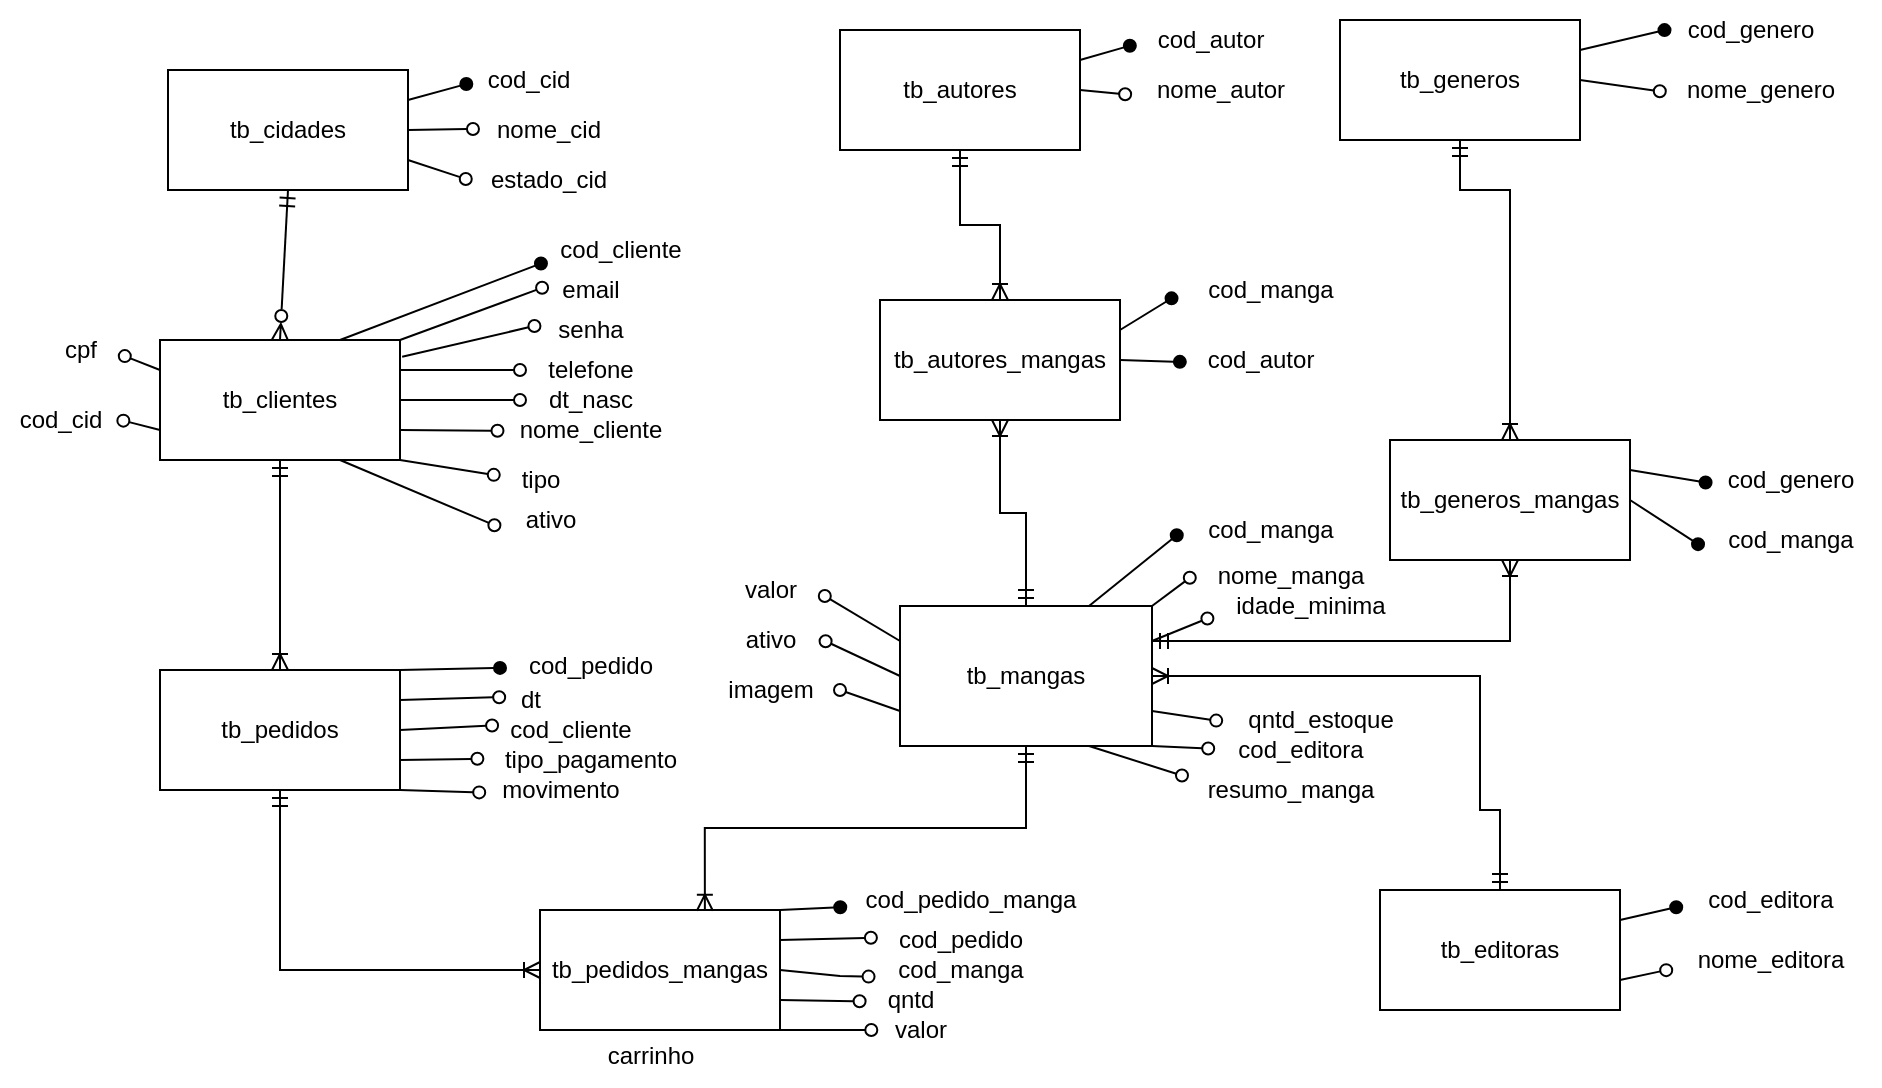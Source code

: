 <mxfile version="21.4.0" type="google">
  <diagram name="Página-1" id="jf_WmNtENscUMTRUXxcu">
    <mxGraphModel grid="1" page="1" gridSize="10" guides="1" tooltips="1" connect="1" arrows="1" fold="1" pageScale="1" pageWidth="827" pageHeight="1169" math="0" shadow="0">
      <root>
        <mxCell id="0" />
        <mxCell id="1" parent="0" />
        <mxCell id="Lju4dMvoBP7dW9GW1Jxo-1" value="tb_clientes" style="rounded=0;whiteSpace=wrap;html=1;" vertex="1" parent="1">
          <mxGeometry x="180" y="375" width="120" height="60" as="geometry" />
        </mxCell>
        <mxCell id="Lju4dMvoBP7dW9GW1Jxo-2" value="tb_pedidos" style="rounded=0;whiteSpace=wrap;html=1;" vertex="1" parent="1">
          <mxGeometry x="180" y="540" width="120" height="60" as="geometry" />
        </mxCell>
        <mxCell id="Lju4dMvoBP7dW9GW1Jxo-3" value="tb_pedidos_mangas" style="rounded=0;whiteSpace=wrap;html=1;" vertex="1" parent="1">
          <mxGeometry x="370" y="660" width="120" height="60" as="geometry" />
        </mxCell>
        <mxCell id="Lju4dMvoBP7dW9GW1Jxo-4" value="tb_mangas" style="rounded=0;whiteSpace=wrap;html=1;" vertex="1" parent="1">
          <mxGeometry x="550" y="508" width="126" height="70" as="geometry" />
        </mxCell>
        <mxCell id="Lju4dMvoBP7dW9GW1Jxo-5" value="tb_autores_mangas" style="rounded=0;whiteSpace=wrap;html=1;" vertex="1" parent="1">
          <mxGeometry x="540" y="355" width="120" height="60" as="geometry" />
        </mxCell>
        <mxCell id="Lju4dMvoBP7dW9GW1Jxo-6" value="tb_autores" style="rounded=0;whiteSpace=wrap;html=1;" vertex="1" parent="1">
          <mxGeometry x="520" y="220" width="120" height="60" as="geometry" />
        </mxCell>
        <mxCell id="Lju4dMvoBP7dW9GW1Jxo-7" value="tb_editoras" style="rounded=0;whiteSpace=wrap;html=1;" vertex="1" parent="1">
          <mxGeometry x="790" y="650" width="120" height="60" as="geometry" />
        </mxCell>
        <mxCell id="mJ2vnAxSnReqpfH-Lu-k-24" style="edgeStyle=orthogonalEdgeStyle;rounded=0;orthogonalLoop=1;jettySize=auto;html=1;entryX=0.5;entryY=0;entryDx=0;entryDy=0;endArrow=ERoneToMany;endFill=0;startArrow=ERmandOne;startFill=0;" edge="1" parent="1" source="Lju4dMvoBP7dW9GW1Jxo-9" target="mJ2vnAxSnReqpfH-Lu-k-18">
          <mxGeometry relative="1" as="geometry">
            <mxPoint x="990" y="350" as="targetPoint" />
            <Array as="points">
              <mxPoint x="830" y="300" />
              <mxPoint x="855" y="300" />
            </Array>
          </mxGeometry>
        </mxCell>
        <mxCell id="Lju4dMvoBP7dW9GW1Jxo-9" value="tb_generos" style="rounded=0;whiteSpace=wrap;html=1;" vertex="1" parent="1">
          <mxGeometry x="770" y="215" width="120" height="60" as="geometry" />
        </mxCell>
        <mxCell id="Lju4dMvoBP7dW9GW1Jxo-18" style="edgeStyle=orthogonalEdgeStyle;rounded=0;orthogonalLoop=1;jettySize=auto;html=1;exitX=0;exitY=0.5;exitDx=0;exitDy=0;endArrow=ERmandOne;endFill=0;startArrow=ERoneToMany;startFill=0;" edge="1" parent="1" source="Lju4dMvoBP7dW9GW1Jxo-3" target="Lju4dMvoBP7dW9GW1Jxo-2">
          <mxGeometry relative="1" as="geometry">
            <mxPoint x="310" y="655" as="sourcePoint" />
            <Array as="points">
              <mxPoint x="240" y="690" />
            </Array>
          </mxGeometry>
        </mxCell>
        <mxCell id="Lju4dMvoBP7dW9GW1Jxo-20" style="edgeStyle=orthogonalEdgeStyle;rounded=0;orthogonalLoop=1;jettySize=auto;html=1;endArrow=ERoneToMany;endFill=0;entryX=0.687;entryY=0.006;entryDx=0;entryDy=0;entryPerimeter=0;exitX=0.5;exitY=1;exitDx=0;exitDy=0;startArrow=ERmandOne;startFill=0;" edge="1" parent="1" source="Lju4dMvoBP7dW9GW1Jxo-4" target="Lju4dMvoBP7dW9GW1Jxo-3">
          <mxGeometry relative="1" as="geometry">
            <mxPoint x="634" y="640" as="sourcePoint" />
          </mxGeometry>
        </mxCell>
        <mxCell id="Lju4dMvoBP7dW9GW1Jxo-26" style="edgeStyle=orthogonalEdgeStyle;rounded=0;orthogonalLoop=1;jettySize=auto;html=1;exitX=0.5;exitY=1;exitDx=0;exitDy=0;endArrow=ERmandOne;endFill=0;startArrow=ERoneToMany;startFill=0;" edge="1" parent="1" source="Lju4dMvoBP7dW9GW1Jxo-5" target="Lju4dMvoBP7dW9GW1Jxo-4">
          <mxGeometry relative="1" as="geometry">
            <mxPoint x="640" y="450" as="sourcePoint" />
          </mxGeometry>
        </mxCell>
        <mxCell id="Lju4dMvoBP7dW9GW1Jxo-35" style="edgeStyle=orthogonalEdgeStyle;rounded=0;orthogonalLoop=1;jettySize=auto;html=1;endArrow=ERmandOne;endFill=0;startArrow=ERoneToMany;startFill=0;" edge="1" parent="1" source="Lju4dMvoBP7dW9GW1Jxo-5" target="Lju4dMvoBP7dW9GW1Jxo-6">
          <mxGeometry relative="1" as="geometry">
            <mxPoint x="625" y="290" as="sourcePoint" />
          </mxGeometry>
        </mxCell>
        <mxCell id="Lju4dMvoBP7dW9GW1Jxo-37" style="edgeStyle=orthogonalEdgeStyle;rounded=0;orthogonalLoop=1;jettySize=auto;html=1;exitX=0.5;exitY=0;exitDx=0;exitDy=0;endArrow=ERmandOne;endFill=0;startArrow=ERoneToMany;startFill=0;" edge="1" parent="1" source="Lju4dMvoBP7dW9GW1Jxo-2" target="Lju4dMvoBP7dW9GW1Jxo-1">
          <mxGeometry relative="1" as="geometry">
            <mxPoint x="290" y="425" as="sourcePoint" />
            <Array as="points">
              <mxPoint x="240" y="395" />
              <mxPoint x="210" y="395" />
            </Array>
          </mxGeometry>
        </mxCell>
        <mxCell id="Lju4dMvoBP7dW9GW1Jxo-29" style="edgeStyle=orthogonalEdgeStyle;rounded=0;orthogonalLoop=1;jettySize=auto;html=1;endArrow=ERmandOne;endFill=0;exitX=1;exitY=0.5;exitDx=0;exitDy=0;startArrow=ERoneToMany;startFill=0;entryX=0.5;entryY=0;entryDx=0;entryDy=0;" edge="1" parent="1" source="Lju4dMvoBP7dW9GW1Jxo-4" target="Lju4dMvoBP7dW9GW1Jxo-7">
          <mxGeometry relative="1" as="geometry">
            <mxPoint x="780" y="560" as="sourcePoint" />
            <Array as="points">
              <mxPoint x="840" y="543" />
              <mxPoint x="840" y="610" />
              <mxPoint x="850" y="610" />
            </Array>
            <mxPoint x="870" y="610" as="targetPoint" />
          </mxGeometry>
        </mxCell>
        <mxCell id="mJ2vnAxSnReqpfH-Lu-k-21" value="" style="edgeStyle=orthogonalEdgeStyle;rounded=0;orthogonalLoop=1;jettySize=auto;html=1;endArrow=ERoneToMany;endFill=0;exitX=1;exitY=0.25;exitDx=0;exitDy=0;startArrow=ERmandOne;startFill=0;" edge="1" parent="1" source="Lju4dMvoBP7dW9GW1Jxo-4" target="mJ2vnAxSnReqpfH-Lu-k-18">
          <mxGeometry relative="1" as="geometry">
            <mxPoint x="920.059" y="485.059" as="sourcePoint" />
          </mxGeometry>
        </mxCell>
        <mxCell id="Lju4dMvoBP7dW9GW1Jxo-45" value="" style="endArrow=oval;html=1;rounded=0;exitX=1;exitY=0;exitDx=0;exitDy=0;endFill=0;entryX=0.021;entryY=0.463;entryDx=0;entryDy=0;entryPerimeter=0;" edge="1" parent="1" source="Lju4dMvoBP7dW9GW1Jxo-1" target="mJ2vnAxSnReqpfH-Lu-k-31">
          <mxGeometry width="50" height="50" relative="1" as="geometry">
            <mxPoint x="540" y="555" as="sourcePoint" />
            <mxPoint x="370" y="355" as="targetPoint" />
          </mxGeometry>
        </mxCell>
        <mxCell id="Lju4dMvoBP7dW9GW1Jxo-46" value="" style="endArrow=oval;html=1;rounded=0;exitX=1;exitY=0.25;exitDx=0;exitDy=0;endFill=0;" edge="1" parent="1" source="Lju4dMvoBP7dW9GW1Jxo-1" target="mJ2vnAxSnReqpfH-Lu-k-33">
          <mxGeometry width="50" height="50" relative="1" as="geometry">
            <mxPoint x="330" y="385" as="sourcePoint" />
            <mxPoint x="370" y="390" as="targetPoint" />
          </mxGeometry>
        </mxCell>
        <mxCell id="Lju4dMvoBP7dW9GW1Jxo-47" value="" style="endArrow=oval;html=1;rounded=0;exitX=1;exitY=0.5;exitDx=0;exitDy=0;endFill=0;" edge="1" parent="1" source="Lju4dMvoBP7dW9GW1Jxo-1" target="mJ2vnAxSnReqpfH-Lu-k-34">
          <mxGeometry width="50" height="50" relative="1" as="geometry">
            <mxPoint x="340" y="395" as="sourcePoint" />
            <mxPoint x="370" y="405" as="targetPoint" />
          </mxGeometry>
        </mxCell>
        <mxCell id="Lju4dMvoBP7dW9GW1Jxo-48" value="" style="endArrow=oval;html=1;rounded=0;exitX=1;exitY=0.75;exitDx=0;exitDy=0;endFill=0;entryX=-0.014;entryY=0.512;entryDx=0;entryDy=0;entryPerimeter=0;" edge="1" parent="1" source="Lju4dMvoBP7dW9GW1Jxo-1" target="mJ2vnAxSnReqpfH-Lu-k-35">
          <mxGeometry width="50" height="50" relative="1" as="geometry">
            <mxPoint x="350" y="405" as="sourcePoint" />
            <mxPoint x="410" y="435" as="targetPoint" />
          </mxGeometry>
        </mxCell>
        <mxCell id="Lju4dMvoBP7dW9GW1Jxo-50" value="" style="endArrow=oval;html=1;rounded=0;exitX=0.75;exitY=0;exitDx=0;exitDy=0;endFill=1;entryX=0.006;entryY=0.725;entryDx=0;entryDy=0;entryPerimeter=0;" edge="1" parent="1" source="Lju4dMvoBP7dW9GW1Jxo-1" target="mJ2vnAxSnReqpfH-Lu-k-30">
          <mxGeometry width="50" height="50" relative="1" as="geometry">
            <mxPoint x="370" y="425" as="sourcePoint" />
            <mxPoint x="370" y="335" as="targetPoint" />
          </mxGeometry>
        </mxCell>
        <mxCell id="Lju4dMvoBP7dW9GW1Jxo-52" value="" style="endArrow=oval;html=1;rounded=0;exitX=1;exitY=0;exitDx=0;exitDy=0;endFill=1;" edge="1" parent="1" source="Lju4dMvoBP7dW9GW1Jxo-2" target="mJ2vnAxSnReqpfH-Lu-k-37">
          <mxGeometry width="50" height="50" relative="1" as="geometry">
            <mxPoint x="330" y="365" as="sourcePoint" />
            <mxPoint x="350" y="540" as="targetPoint" />
          </mxGeometry>
        </mxCell>
        <mxCell id="Lju4dMvoBP7dW9GW1Jxo-53" value="" style="endArrow=oval;html=1;rounded=0;exitX=1;exitY=0.25;exitDx=0;exitDy=0;endFill=0;entryX=-0.014;entryY=0.453;entryDx=0;entryDy=0;entryPerimeter=0;" edge="1" parent="1" source="Lju4dMvoBP7dW9GW1Jxo-2" target="mJ2vnAxSnReqpfH-Lu-k-38">
          <mxGeometry width="50" height="50" relative="1" as="geometry">
            <mxPoint x="310" y="550" as="sourcePoint" />
            <mxPoint x="350" y="555" as="targetPoint" />
          </mxGeometry>
        </mxCell>
        <mxCell id="Lju4dMvoBP7dW9GW1Jxo-54" value="" style="endArrow=oval;html=1;rounded=0;exitX=1;exitY=0.5;exitDx=0;exitDy=0;endFill=0;entryX=0.013;entryY=0.424;entryDx=0;entryDy=0;entryPerimeter=0;" edge="1" parent="1" source="Lju4dMvoBP7dW9GW1Jxo-2" target="mJ2vnAxSnReqpfH-Lu-k-39">
          <mxGeometry width="50" height="50" relative="1" as="geometry">
            <mxPoint x="320" y="560" as="sourcePoint" />
            <mxPoint x="360" y="570" as="targetPoint" />
          </mxGeometry>
        </mxCell>
        <mxCell id="Lju4dMvoBP7dW9GW1Jxo-56" value="" style="endArrow=oval;html=1;rounded=0;exitX=1.009;exitY=0.14;exitDx=0;exitDy=0;endFill=0;entryX=0.037;entryY=0.433;entryDx=0;entryDy=0;entryPerimeter=0;exitPerimeter=0;" edge="1" parent="1" source="Lju4dMvoBP7dW9GW1Jxo-1" target="mJ2vnAxSnReqpfH-Lu-k-32">
          <mxGeometry width="50" height="50" relative="1" as="geometry">
            <mxPoint x="330" y="445" as="sourcePoint" />
            <mxPoint x="370" y="375" as="targetPoint" />
          </mxGeometry>
        </mxCell>
        <mxCell id="Lju4dMvoBP7dW9GW1Jxo-57" value="" style="endArrow=oval;html=1;rounded=0;exitX=1;exitY=0.25;exitDx=0;exitDy=0;endFill=0;entryX=0.005;entryY=0.463;entryDx=0;entryDy=0;entryPerimeter=0;" edge="1" parent="1" source="Lju4dMvoBP7dW9GW1Jxo-3" target="mJ2vnAxSnReqpfH-Lu-k-41">
          <mxGeometry width="50" height="50" relative="1" as="geometry">
            <mxPoint x="310" y="445" as="sourcePoint" />
            <mxPoint x="540" y="670" as="targetPoint" />
          </mxGeometry>
        </mxCell>
        <mxCell id="Lju4dMvoBP7dW9GW1Jxo-58" value="" style="endArrow=oval;html=1;rounded=0;exitX=1;exitY=0.5;exitDx=0;exitDy=0;endFill=0;entryX=-0.008;entryY=0.61;entryDx=0;entryDy=0;entryPerimeter=0;" edge="1" parent="1" source="Lju4dMvoBP7dW9GW1Jxo-3" target="mJ2vnAxSnReqpfH-Lu-k-42">
          <mxGeometry width="50" height="50" relative="1" as="geometry">
            <mxPoint x="320" y="455" as="sourcePoint" />
            <mxPoint x="540" y="690" as="targetPoint" />
            <Array as="points">
              <mxPoint x="520" y="693" />
            </Array>
          </mxGeometry>
        </mxCell>
        <mxCell id="Lju4dMvoBP7dW9GW1Jxo-59" value="" style="endArrow=oval;html=1;rounded=0;exitX=1;exitY=0.75;exitDx=0;exitDy=0;endFill=0;entryX=-0.019;entryY=0.51;entryDx=0;entryDy=0;entryPerimeter=0;" edge="1" parent="1" source="Lju4dMvoBP7dW9GW1Jxo-4" target="mJ2vnAxSnReqpfH-Lu-k-48">
          <mxGeometry width="50" height="50" relative="1" as="geometry">
            <mxPoint x="400" y="550" as="sourcePoint" />
            <mxPoint x="720" y="565" as="targetPoint" />
          </mxGeometry>
        </mxCell>
        <mxCell id="Lju4dMvoBP7dW9GW1Jxo-60" value="" style="endArrow=oval;html=1;rounded=0;exitX=0.75;exitY=0;exitDx=0;exitDy=0;endFill=1;entryX=-0.018;entryY=0.588;entryDx=0;entryDy=0;entryPerimeter=0;" edge="1" parent="1" source="Lju4dMvoBP7dW9GW1Jxo-4" target="mJ2vnAxSnReqpfH-Lu-k-45">
          <mxGeometry width="50" height="50" relative="1" as="geometry">
            <mxPoint x="590" y="790" as="sourcePoint" />
            <mxPoint x="700" y="490" as="targetPoint" />
          </mxGeometry>
        </mxCell>
        <mxCell id="Lju4dMvoBP7dW9GW1Jxo-61" value="" style="endArrow=oval;html=1;rounded=0;exitX=1;exitY=0;exitDx=0;exitDy=0;endFill=0;entryX=-0.001;entryY=0.529;entryDx=0;entryDy=0;entryPerimeter=0;" edge="1" parent="1" source="Lju4dMvoBP7dW9GW1Jxo-4" target="mJ2vnAxSnReqpfH-Lu-k-46">
          <mxGeometry width="50" height="50" relative="1" as="geometry">
            <mxPoint x="704" y="575" as="sourcePoint" />
            <mxPoint x="700" y="490" as="targetPoint" />
          </mxGeometry>
        </mxCell>
        <mxCell id="mJ2vnAxSnReqpfH-Lu-k-1" value="" style="endArrow=oval;html=1;rounded=0;exitX=1;exitY=0.25;exitDx=0;exitDy=0;endFill=0;entryX=-0.013;entryY=0.708;entryDx=0;entryDy=0;entryPerimeter=0;" edge="1" parent="1" source="Lju4dMvoBP7dW9GW1Jxo-4" target="mJ2vnAxSnReqpfH-Lu-k-47">
          <mxGeometry width="50" height="50" relative="1" as="geometry">
            <mxPoint x="704" y="530" as="sourcePoint" />
            <mxPoint x="720" y="520" as="targetPoint" />
          </mxGeometry>
        </mxCell>
        <mxCell id="mJ2vnAxSnReqpfH-Lu-k-3" value="" style="endArrow=oval;html=1;rounded=0;exitX=1;exitY=0.25;exitDx=0;exitDy=0;endFill=1;entryX=-0.047;entryY=0.639;entryDx=0;entryDy=0;entryPerimeter=0;" edge="1" parent="1" source="Lju4dMvoBP7dW9GW1Jxo-5" target="mJ2vnAxSnReqpfH-Lu-k-50">
          <mxGeometry width="50" height="50" relative="1" as="geometry">
            <mxPoint x="634" y="595" as="sourcePoint" />
            <mxPoint x="690" y="355" as="targetPoint" />
          </mxGeometry>
        </mxCell>
        <mxCell id="mJ2vnAxSnReqpfH-Lu-k-4" value="" style="endArrow=oval;html=1;rounded=0;exitX=1;exitY=0.5;exitDx=0;exitDy=0;endFill=1;entryX=-0.001;entryY=0.531;entryDx=0;entryDy=0;entryPerimeter=0;" edge="1" parent="1" source="Lju4dMvoBP7dW9GW1Jxo-5" target="mJ2vnAxSnReqpfH-Lu-k-51">
          <mxGeometry width="50" height="50" relative="1" as="geometry">
            <mxPoint x="644" y="605" as="sourcePoint" />
            <mxPoint x="690" y="385" as="targetPoint" />
          </mxGeometry>
        </mxCell>
        <mxCell id="mJ2vnAxSnReqpfH-Lu-k-5" value="" style="endArrow=oval;html=1;rounded=0;exitX=1;exitY=0.25;exitDx=0;exitDy=0;endFill=1;entryX=-0.001;entryY=0.596;entryDx=0;entryDy=0;entryPerimeter=0;" edge="1" parent="1" source="Lju4dMvoBP7dW9GW1Jxo-6" target="mJ2vnAxSnReqpfH-Lu-k-53">
          <mxGeometry width="50" height="50" relative="1" as="geometry">
            <mxPoint x="644" y="700" as="sourcePoint" />
            <mxPoint x="686.32" y="226.23" as="targetPoint" />
          </mxGeometry>
        </mxCell>
        <mxCell id="mJ2vnAxSnReqpfH-Lu-k-6" value="" style="endArrow=oval;html=1;rounded=0;exitX=1;exitY=0.5;exitDx=0;exitDy=0;endFill=0;entryX=-0.027;entryY=0.571;entryDx=0;entryDy=0;entryPerimeter=0;" edge="1" parent="1" source="Lju4dMvoBP7dW9GW1Jxo-6" target="mJ2vnAxSnReqpfH-Lu-k-54">
          <mxGeometry width="50" height="50" relative="1" as="geometry">
            <mxPoint x="654" y="680" as="sourcePoint" />
            <mxPoint x="680" y="250" as="targetPoint" />
          </mxGeometry>
        </mxCell>
        <mxCell id="mJ2vnAxSnReqpfH-Lu-k-7" value="" style="endArrow=oval;html=1;rounded=0;exitX=1;exitY=0.5;exitDx=0;exitDy=0;endFill=0;entryX=-0.001;entryY=0.522;entryDx=0;entryDy=0;entryPerimeter=0;" edge="1" parent="1" source="Lju4dMvoBP7dW9GW1Jxo-9" target="mJ2vnAxSnReqpfH-Lu-k-56">
          <mxGeometry width="50" height="50" relative="1" as="geometry">
            <mxPoint x="704" y="530" as="sourcePoint" />
            <mxPoint x="1010" y="260" as="targetPoint" />
          </mxGeometry>
        </mxCell>
        <mxCell id="mJ2vnAxSnReqpfH-Lu-k-9" value="" style="endArrow=oval;html=1;rounded=0;endFill=1;exitX=1;exitY=0.25;exitDx=0;exitDy=0;entryX=0.025;entryY=0.502;entryDx=0;entryDy=0;entryPerimeter=0;" edge="1" parent="1" source="Lju4dMvoBP7dW9GW1Jxo-9" target="mJ2vnAxSnReqpfH-Lu-k-55">
          <mxGeometry width="50" height="50" relative="1" as="geometry">
            <mxPoint x="664" y="520" as="sourcePoint" />
            <mxPoint x="1010" y="235" as="targetPoint" />
          </mxGeometry>
        </mxCell>
        <mxCell id="mJ2vnAxSnReqpfH-Lu-k-10" value="" style="endArrow=oval;html=1;rounded=0;exitX=1;exitY=0.25;exitDx=0;exitDy=0;endFill=1;entryX=-0.021;entryY=0.62;entryDx=0;entryDy=0;entryPerimeter=0;" edge="1" parent="1" source="Lju4dMvoBP7dW9GW1Jxo-7" target="mJ2vnAxSnReqpfH-Lu-k-43">
          <mxGeometry width="50" height="50" relative="1" as="geometry">
            <mxPoint x="930" y="627.5" as="sourcePoint" />
            <mxPoint x="960" y="662.5" as="targetPoint" />
          </mxGeometry>
        </mxCell>
        <mxCell id="mJ2vnAxSnReqpfH-Lu-k-11" value="" style="endArrow=oval;html=1;rounded=0;endFill=0;exitX=1;exitY=0.75;exitDx=0;exitDy=0;entryX=-0.019;entryY=0.669;entryDx=0;entryDy=0;entryPerimeter=0;" edge="1" parent="1" source="Lju4dMvoBP7dW9GW1Jxo-7" target="mJ2vnAxSnReqpfH-Lu-k-44">
          <mxGeometry width="50" height="50" relative="1" as="geometry">
            <mxPoint x="930" y="642.5" as="sourcePoint" />
            <mxPoint x="960" y="692.5" as="targetPoint" />
          </mxGeometry>
        </mxCell>
        <mxCell id="mJ2vnAxSnReqpfH-Lu-k-18" value="tb_generos_mangas" style="rounded=0;whiteSpace=wrap;html=1;" vertex="1" parent="1">
          <mxGeometry x="795" y="425" width="120" height="60" as="geometry" />
        </mxCell>
        <mxCell id="mJ2vnAxSnReqpfH-Lu-k-28" value="" style="endArrow=oval;html=1;rounded=0;endFill=1;exitX=1;exitY=0.25;exitDx=0;exitDy=0;entryX=0.031;entryY=0.541;entryDx=0;entryDy=0;entryPerimeter=0;" edge="1" parent="1" source="mJ2vnAxSnReqpfH-Lu-k-18" target="mJ2vnAxSnReqpfH-Lu-k-57">
          <mxGeometry width="50" height="50" relative="1" as="geometry">
            <mxPoint x="890" y="450" as="sourcePoint" />
            <mxPoint x="950" y="440" as="targetPoint" />
          </mxGeometry>
        </mxCell>
        <mxCell id="mJ2vnAxSnReqpfH-Lu-k-29" value="" style="endArrow=oval;html=1;rounded=0;endFill=1;exitX=1;exitY=0.5;exitDx=0;exitDy=0;entryX=-0.011;entryY=0.569;entryDx=0;entryDy=0;entryPerimeter=0;" edge="1" parent="1" source="mJ2vnAxSnReqpfH-Lu-k-18" target="mJ2vnAxSnReqpfH-Lu-k-58">
          <mxGeometry width="50" height="50" relative="1" as="geometry">
            <mxPoint x="920" y="455" as="sourcePoint" />
            <mxPoint x="950" y="460" as="targetPoint" />
          </mxGeometry>
        </mxCell>
        <mxCell id="mJ2vnAxSnReqpfH-Lu-k-30" value="cod_cliente" style="text;html=1;align=center;verticalAlign=middle;resizable=0;points=[];autosize=1;strokeColor=none;fillColor=none;" vertex="1" parent="1">
          <mxGeometry x="370" y="315" width="80" height="30" as="geometry" />
        </mxCell>
        <mxCell id="mJ2vnAxSnReqpfH-Lu-k-31" value="email" style="text;html=1;align=center;verticalAlign=middle;resizable=0;points=[];autosize=1;strokeColor=none;fillColor=none;" vertex="1" parent="1">
          <mxGeometry x="370" y="335" width="50" height="30" as="geometry" />
        </mxCell>
        <mxCell id="mJ2vnAxSnReqpfH-Lu-k-32" value="senha" style="text;html=1;align=center;verticalAlign=middle;resizable=0;points=[];autosize=1;strokeColor=none;fillColor=none;" vertex="1" parent="1">
          <mxGeometry x="365" y="355" width="60" height="30" as="geometry" />
        </mxCell>
        <mxCell id="mJ2vnAxSnReqpfH-Lu-k-33" value="telefone" style="text;html=1;align=center;verticalAlign=middle;resizable=0;points=[];autosize=1;strokeColor=none;fillColor=none;" vertex="1" parent="1">
          <mxGeometry x="360" y="375" width="70" height="30" as="geometry" />
        </mxCell>
        <mxCell id="mJ2vnAxSnReqpfH-Lu-k-34" value="dt_nasc" style="text;html=1;align=center;verticalAlign=middle;resizable=0;points=[];autosize=1;strokeColor=none;fillColor=none;" vertex="1" parent="1">
          <mxGeometry x="360" y="390" width="70" height="30" as="geometry" />
        </mxCell>
        <mxCell id="mJ2vnAxSnReqpfH-Lu-k-35" value="nome_cliente" style="text;html=1;align=center;verticalAlign=middle;resizable=0;points=[];autosize=1;strokeColor=none;fillColor=none;" vertex="1" parent="1">
          <mxGeometry x="350" y="405" width="90" height="30" as="geometry" />
        </mxCell>
        <mxCell id="mJ2vnAxSnReqpfH-Lu-k-37" value="cod_pedido" style="text;html=1;align=center;verticalAlign=middle;resizable=0;points=[];autosize=1;strokeColor=none;fillColor=none;" vertex="1" parent="1">
          <mxGeometry x="350" y="523" width="90" height="30" as="geometry" />
        </mxCell>
        <mxCell id="mJ2vnAxSnReqpfH-Lu-k-38" value="dt" style="text;html=1;align=center;verticalAlign=middle;resizable=0;points=[];autosize=1;strokeColor=none;fillColor=none;" vertex="1" parent="1">
          <mxGeometry x="350" y="540" width="30" height="30" as="geometry" />
        </mxCell>
        <mxCell id="mJ2vnAxSnReqpfH-Lu-k-39" value="cod_cliente" style="text;html=1;align=center;verticalAlign=middle;resizable=0;points=[];autosize=1;strokeColor=none;fillColor=none;" vertex="1" parent="1">
          <mxGeometry x="345" y="555" width="80" height="30" as="geometry" />
        </mxCell>
        <mxCell id="mJ2vnAxSnReqpfH-Lu-k-41" value="cod_pedido" style="text;html=1;align=center;verticalAlign=middle;resizable=0;points=[];autosize=1;strokeColor=none;fillColor=none;" vertex="1" parent="1">
          <mxGeometry x="535" y="660" width="90" height="30" as="geometry" />
        </mxCell>
        <mxCell id="mJ2vnAxSnReqpfH-Lu-k-42" value="cod_manga" style="text;html=1;align=center;verticalAlign=middle;resizable=0;points=[];autosize=1;strokeColor=none;fillColor=none;" vertex="1" parent="1">
          <mxGeometry x="535" y="675" width="90" height="30" as="geometry" />
        </mxCell>
        <mxCell id="mJ2vnAxSnReqpfH-Lu-k-43" value="cod_editora" style="text;html=1;align=center;verticalAlign=middle;resizable=0;points=[];autosize=1;strokeColor=none;fillColor=none;" vertex="1" parent="1">
          <mxGeometry x="940" y="640" width="90" height="30" as="geometry" />
        </mxCell>
        <mxCell id="mJ2vnAxSnReqpfH-Lu-k-44" value="nome_editora" style="text;html=1;align=center;verticalAlign=middle;resizable=0;points=[];autosize=1;strokeColor=none;fillColor=none;" vertex="1" parent="1">
          <mxGeometry x="935" y="670" width="100" height="30" as="geometry" />
        </mxCell>
        <mxCell id="mJ2vnAxSnReqpfH-Lu-k-45" value="cod_manga" style="text;html=1;align=center;verticalAlign=middle;resizable=0;points=[];autosize=1;strokeColor=none;fillColor=none;" vertex="1" parent="1">
          <mxGeometry x="690" y="455" width="90" height="30" as="geometry" />
        </mxCell>
        <mxCell id="mJ2vnAxSnReqpfH-Lu-k-46" value="&lt;div&gt;nome_manga&lt;/div&gt;" style="text;html=1;align=center;verticalAlign=middle;resizable=0;points=[];autosize=1;strokeColor=none;fillColor=none;" vertex="1" parent="1">
          <mxGeometry x="695" y="478" width="100" height="30" as="geometry" />
        </mxCell>
        <mxCell id="mJ2vnAxSnReqpfH-Lu-k-47" value="idade_minima" style="text;html=1;align=center;verticalAlign=middle;resizable=0;points=[];autosize=1;strokeColor=none;fillColor=none;" vertex="1" parent="1">
          <mxGeometry x="705" y="493" width="100" height="30" as="geometry" />
        </mxCell>
        <mxCell id="mJ2vnAxSnReqpfH-Lu-k-48" value="qntd_estoque" style="text;html=1;align=center;verticalAlign=middle;resizable=0;points=[];autosize=1;strokeColor=none;fillColor=none;" vertex="1" parent="1">
          <mxGeometry x="710" y="550" width="100" height="30" as="geometry" />
        </mxCell>
        <mxCell id="mJ2vnAxSnReqpfH-Lu-k-50" value="cod_manga" style="text;html=1;align=center;verticalAlign=middle;resizable=0;points=[];autosize=1;strokeColor=none;fillColor=none;" vertex="1" parent="1">
          <mxGeometry x="690" y="335" width="90" height="30" as="geometry" />
        </mxCell>
        <mxCell id="mJ2vnAxSnReqpfH-Lu-k-51" value="cod_autor" style="text;html=1;align=center;verticalAlign=middle;resizable=0;points=[];autosize=1;strokeColor=none;fillColor=none;" vertex="1" parent="1">
          <mxGeometry x="690" y="370" width="80" height="30" as="geometry" />
        </mxCell>
        <mxCell id="mJ2vnAxSnReqpfH-Lu-k-53" value="cod_autor" style="text;html=1;align=center;verticalAlign=middle;resizable=0;points=[];autosize=1;strokeColor=none;fillColor=none;" vertex="1" parent="1">
          <mxGeometry x="665" y="210" width="80" height="30" as="geometry" />
        </mxCell>
        <mxCell id="mJ2vnAxSnReqpfH-Lu-k-54" value="nome_autor" style="text;html=1;align=center;verticalAlign=middle;resizable=0;points=[];autosize=1;strokeColor=none;fillColor=none;" vertex="1" parent="1">
          <mxGeometry x="665" y="235" width="90" height="30" as="geometry" />
        </mxCell>
        <mxCell id="mJ2vnAxSnReqpfH-Lu-k-55" value="cod_genero" style="text;html=1;align=center;verticalAlign=middle;resizable=0;points=[];autosize=1;strokeColor=none;fillColor=none;" vertex="1" parent="1">
          <mxGeometry x="930" y="205" width="90" height="30" as="geometry" />
        </mxCell>
        <mxCell id="mJ2vnAxSnReqpfH-Lu-k-56" value="nome_genero" style="text;html=1;align=center;verticalAlign=middle;resizable=0;points=[];autosize=1;strokeColor=none;fillColor=none;" vertex="1" parent="1">
          <mxGeometry x="930" y="235" width="100" height="30" as="geometry" />
        </mxCell>
        <mxCell id="mJ2vnAxSnReqpfH-Lu-k-57" value="cod_genero" style="text;html=1;align=center;verticalAlign=middle;resizable=0;points=[];autosize=1;strokeColor=none;fillColor=none;" vertex="1" parent="1">
          <mxGeometry x="950" y="430" width="90" height="30" as="geometry" />
        </mxCell>
        <mxCell id="mJ2vnAxSnReqpfH-Lu-k-58" value="cod_manga" style="text;html=1;align=center;verticalAlign=middle;resizable=0;points=[];autosize=1;strokeColor=none;fillColor=none;" vertex="1" parent="1">
          <mxGeometry x="950" y="460" width="90" height="30" as="geometry" />
        </mxCell>
        <mxCell id="mJ2vnAxSnReqpfH-Lu-k-59" value="" style="endArrow=oval;html=1;rounded=0;exitX=1;exitY=1;exitDx=0;exitDy=0;endFill=0;entryX=-0.078;entryY=0.414;entryDx=0;entryDy=0;entryPerimeter=0;" edge="1" parent="1" source="Lju4dMvoBP7dW9GW1Jxo-1" target="mJ2vnAxSnReqpfH-Lu-k-61">
          <mxGeometry width="50" height="50" relative="1" as="geometry">
            <mxPoint x="330" y="430" as="sourcePoint" />
            <mxPoint x="350" y="440" as="targetPoint" />
          </mxGeometry>
        </mxCell>
        <mxCell id="mJ2vnAxSnReqpfH-Lu-k-60" value="" style="endArrow=oval;html=1;rounded=0;exitX=0.75;exitY=1;exitDx=0;exitDy=0;endFill=0;entryX=-0.056;entryY=0.588;entryDx=0;entryDy=0;entryPerimeter=0;" edge="1" parent="1" source="Lju4dMvoBP7dW9GW1Jxo-1" target="mJ2vnAxSnReqpfH-Lu-k-62">
          <mxGeometry width="50" height="50" relative="1" as="geometry">
            <mxPoint x="340" y="440" as="sourcePoint" />
            <mxPoint x="350" y="460" as="targetPoint" />
          </mxGeometry>
        </mxCell>
        <mxCell id="mJ2vnAxSnReqpfH-Lu-k-61" value="tipo" style="text;html=1;align=center;verticalAlign=middle;resizable=0;points=[];autosize=1;strokeColor=none;fillColor=none;" vertex="1" parent="1">
          <mxGeometry x="350" y="430" width="40" height="30" as="geometry" />
        </mxCell>
        <mxCell id="mJ2vnAxSnReqpfH-Lu-k-62" value="ativo" style="text;html=1;align=center;verticalAlign=middle;resizable=0;points=[];autosize=1;strokeColor=none;fillColor=none;" vertex="1" parent="1">
          <mxGeometry x="350" y="450" width="50" height="30" as="geometry" />
        </mxCell>
        <mxCell id="mJ2vnAxSnReqpfH-Lu-k-63" value="" style="endArrow=oval;html=1;rounded=0;exitX=1;exitY=0;exitDx=0;exitDy=0;endFill=1;entryX=0.001;entryY=0.62;entryDx=0;entryDy=0;entryPerimeter=0;" edge="1" parent="1" source="Lju4dMvoBP7dW9GW1Jxo-3" target="mJ2vnAxSnReqpfH-Lu-k-64">
          <mxGeometry width="50" height="50" relative="1" as="geometry">
            <mxPoint x="584" y="440" as="sourcePoint" />
            <mxPoint x="530" y="630" as="targetPoint" />
          </mxGeometry>
        </mxCell>
        <mxCell id="mJ2vnAxSnReqpfH-Lu-k-64" value="cod_pedido_manga" style="text;html=1;align=center;verticalAlign=middle;resizable=0;points=[];autosize=1;strokeColor=none;fillColor=none;" vertex="1" parent="1">
          <mxGeometry x="520" y="640" width="130" height="30" as="geometry" />
        </mxCell>
        <mxCell id="mJ2vnAxSnReqpfH-Lu-k-65" value="" style="endArrow=oval;html=1;rounded=0;exitX=1;exitY=0.75;exitDx=0;exitDy=0;endFill=0;entryX=-0.004;entryY=0.522;entryDx=0;entryDy=0;entryPerimeter=0;" edge="1" parent="1" source="Lju4dMvoBP7dW9GW1Jxo-3" target="mJ2vnAxSnReqpfH-Lu-k-66">
          <mxGeometry width="50" height="50" relative="1" as="geometry">
            <mxPoint x="500" y="700" as="sourcePoint" />
            <mxPoint x="540" y="710" as="targetPoint" />
            <Array as="points" />
          </mxGeometry>
        </mxCell>
        <mxCell id="mJ2vnAxSnReqpfH-Lu-k-66" value="qntd" style="text;html=1;align=center;verticalAlign=middle;resizable=0;points=[];autosize=1;strokeColor=none;fillColor=none;" vertex="1" parent="1">
          <mxGeometry x="530" y="690" width="50" height="30" as="geometry" />
        </mxCell>
        <mxCell id="mJ2vnAxSnReqpfH-Lu-k-68" value="" style="endArrow=oval;html=1;rounded=0;exitX=1;exitY=1;exitDx=0;exitDy=0;endFill=0;entryX=0.013;entryY=0.5;entryDx=0;entryDy=0;entryPerimeter=0;" edge="1" parent="1" source="Lju4dMvoBP7dW9GW1Jxo-3" target="mJ2vnAxSnReqpfH-Lu-k-69">
          <mxGeometry width="50" height="50" relative="1" as="geometry">
            <mxPoint x="500" y="700" as="sourcePoint" />
            <mxPoint x="520" y="740" as="targetPoint" />
            <Array as="points" />
          </mxGeometry>
        </mxCell>
        <mxCell id="mJ2vnAxSnReqpfH-Lu-k-69" value="valor" style="text;html=1;align=center;verticalAlign=middle;resizable=0;points=[];autosize=1;strokeColor=none;fillColor=none;" vertex="1" parent="1">
          <mxGeometry x="535" y="705" width="50" height="30" as="geometry" />
        </mxCell>
        <mxCell id="mJ2vnAxSnReqpfH-Lu-k-70" value="" style="endArrow=oval;html=1;rounded=0;exitX=0;exitY=0.25;exitDx=0;exitDy=0;endFill=0;entryX=1.048;entryY=0.6;entryDx=0;entryDy=0;entryPerimeter=0;" edge="1" parent="1" source="Lju4dMvoBP7dW9GW1Jxo-4" target="mJ2vnAxSnReqpfH-Lu-k-71">
          <mxGeometry width="50" height="50" relative="1" as="geometry">
            <mxPoint x="704" y="545" as="sourcePoint" />
            <mxPoint x="540" y="490" as="targetPoint" />
          </mxGeometry>
        </mxCell>
        <mxCell id="mJ2vnAxSnReqpfH-Lu-k-71" value="valor" style="text;html=1;align=center;verticalAlign=middle;resizable=0;points=[];autosize=1;strokeColor=none;fillColor=none;" vertex="1" parent="1">
          <mxGeometry x="460" y="485" width="50" height="30" as="geometry" />
        </mxCell>
        <mxCell id="mJ2vnAxSnReqpfH-Lu-k-72" value="ativo" style="text;html=1;align=center;verticalAlign=middle;resizable=0;points=[];autosize=1;strokeColor=none;fillColor=none;" vertex="1" parent="1">
          <mxGeometry x="460" y="510" width="50" height="30" as="geometry" />
        </mxCell>
        <mxCell id="mJ2vnAxSnReqpfH-Lu-k-73" value="" style="endArrow=oval;html=1;rounded=0;exitX=0;exitY=0.5;exitDx=0;exitDy=0;endFill=0;entryX=1.056;entryY=0.52;entryDx=0;entryDy=0;entryPerimeter=0;" edge="1" parent="1" source="Lju4dMvoBP7dW9GW1Jxo-4" target="mJ2vnAxSnReqpfH-Lu-k-72">
          <mxGeometry width="50" height="50" relative="1" as="geometry">
            <mxPoint x="714" y="555" as="sourcePoint" />
            <mxPoint x="729" y="536" as="targetPoint" />
          </mxGeometry>
        </mxCell>
        <mxCell id="zAs0wkgtQznpPYsRpgQt-1" value="tb_cidades" style="rounded=0;whiteSpace=wrap;html=1;" vertex="1" parent="1">
          <mxGeometry x="184" y="240" width="120" height="60" as="geometry" />
        </mxCell>
        <mxCell id="zAs0wkgtQznpPYsRpgQt-2" value="" style="endArrow=ERzeroToMany;html=1;rounded=0;exitX=0.5;exitY=1;exitDx=0;exitDy=0;endFill=0;startArrow=ERmandOne;startFill=0;entryX=0.5;entryY=0;entryDx=0;entryDy=0;" edge="1" parent="1" source="zAs0wkgtQznpPYsRpgQt-1" target="Lju4dMvoBP7dW9GW1Jxo-1">
          <mxGeometry width="50" height="50" relative="1" as="geometry">
            <mxPoint x="260" y="375" as="sourcePoint" />
            <mxPoint x="340" y="280" as="targetPoint" />
          </mxGeometry>
        </mxCell>
        <mxCell id="zAs0wkgtQznpPYsRpgQt-4" value="" style="endArrow=none;html=1;rounded=0;entryX=1;entryY=0.25;entryDx=0;entryDy=0;startArrow=oval;startFill=1;exitX=-0.014;exitY=0.567;exitDx=0;exitDy=0;exitPerimeter=0;" edge="1" parent="1" source="zAs0wkgtQznpPYsRpgQt-7" target="zAs0wkgtQznpPYsRpgQt-1">
          <mxGeometry width="50" height="50" relative="1" as="geometry">
            <mxPoint x="334" y="240" as="sourcePoint" />
            <mxPoint x="374" y="450" as="targetPoint" />
          </mxGeometry>
        </mxCell>
        <mxCell id="zAs0wkgtQznpPYsRpgQt-5" value="" style="endArrow=none;html=1;rounded=0;entryX=1;entryY=0.5;entryDx=0;entryDy=0;startArrow=oval;startFill=0;exitX=0.031;exitY=0.483;exitDx=0;exitDy=0;exitPerimeter=0;" edge="1" parent="1" source="zAs0wkgtQznpPYsRpgQt-8" target="zAs0wkgtQznpPYsRpgQt-1">
          <mxGeometry width="50" height="50" relative="1" as="geometry">
            <mxPoint x="334" y="260" as="sourcePoint" />
            <mxPoint x="314" y="265" as="targetPoint" />
          </mxGeometry>
        </mxCell>
        <mxCell id="zAs0wkgtQznpPYsRpgQt-6" value="" style="endArrow=none;html=1;rounded=0;entryX=1;entryY=0.75;entryDx=0;entryDy=0;startArrow=oval;startFill=0;exitX=-0.014;exitY=0.483;exitDx=0;exitDy=0;exitPerimeter=0;" edge="1" parent="1" source="zAs0wkgtQznpPYsRpgQt-9" target="zAs0wkgtQznpPYsRpgQt-1">
          <mxGeometry width="50" height="50" relative="1" as="geometry">
            <mxPoint x="334" y="280" as="sourcePoint" />
            <mxPoint x="324" y="275" as="targetPoint" />
          </mxGeometry>
        </mxCell>
        <mxCell id="zAs0wkgtQznpPYsRpgQt-7" value="cod_cid" style="text;html=1;align=center;verticalAlign=middle;resizable=0;points=[];autosize=1;strokeColor=none;fillColor=none;" vertex="1" parent="1">
          <mxGeometry x="334" y="230" width="60" height="30" as="geometry" />
        </mxCell>
        <mxCell id="zAs0wkgtQznpPYsRpgQt-8" value="nome_cid" style="text;html=1;align=center;verticalAlign=middle;resizable=0;points=[];autosize=1;strokeColor=none;fillColor=none;" vertex="1" parent="1">
          <mxGeometry x="334" y="255" width="80" height="30" as="geometry" />
        </mxCell>
        <mxCell id="zAs0wkgtQznpPYsRpgQt-9" value="estado_cid" style="text;html=1;align=center;verticalAlign=middle;resizable=0;points=[];autosize=1;strokeColor=none;fillColor=none;" vertex="1" parent="1">
          <mxGeometry x="334" y="280" width="80" height="30" as="geometry" />
        </mxCell>
        <mxCell id="zAs0wkgtQznpPYsRpgQt-10" value="" style="endArrow=oval;html=1;rounded=0;exitX=0;exitY=0.75;exitDx=0;exitDy=0;endFill=0;entryX=1.028;entryY=0.511;entryDx=0;entryDy=0;entryPerimeter=0;" edge="1" parent="1" source="Lju4dMvoBP7dW9GW1Jxo-1" target="zAs0wkgtQznpPYsRpgQt-11">
          <mxGeometry width="50" height="50" relative="1" as="geometry">
            <mxPoint x="330" y="445" as="sourcePoint" />
            <mxPoint x="170" y="410" as="targetPoint" />
          </mxGeometry>
        </mxCell>
        <mxCell id="zAs0wkgtQznpPYsRpgQt-11" value="cod_cid" style="text;html=1;align=center;verticalAlign=middle;resizable=0;points=[];autosize=1;strokeColor=none;fillColor=none;" vertex="1" parent="1">
          <mxGeometry x="100" y="400" width="60" height="30" as="geometry" />
        </mxCell>
        <mxCell id="4SPzyo6tYOP9KAXTzvWt-1" value="" style="endArrow=oval;html=1;rounded=0;exitX=1;exitY=1;exitDx=0;exitDy=0;endFill=0;entryX=-0.01;entryY=0.476;entryDx=0;entryDy=0;entryPerimeter=0;" edge="1" parent="1" source="Lju4dMvoBP7dW9GW1Jxo-4" target="4SPzyo6tYOP9KAXTzvWt-2">
          <mxGeometry width="50" height="50" relative="1" as="geometry">
            <mxPoint x="470" y="530" as="sourcePoint" />
            <mxPoint x="700" y="610" as="targetPoint" />
          </mxGeometry>
        </mxCell>
        <mxCell id="4SPzyo6tYOP9KAXTzvWt-2" value="cod_editora" style="text;html=1;align=center;verticalAlign=middle;resizable=0;points=[];autosize=1;strokeColor=none;fillColor=none;" vertex="1" parent="1">
          <mxGeometry x="705" y="565" width="90" height="30" as="geometry" />
        </mxCell>
        <mxCell id="xc7VdZ3tkvJgeySzIFnL-2" value="" style="endArrow=oval;html=1;rounded=0;endFill=0;entryX=0.009;entryY=0.259;entryDx=0;entryDy=0;entryPerimeter=0;exitX=0.75;exitY=1;exitDx=0;exitDy=0;" edge="1" parent="1" source="Lju4dMvoBP7dW9GW1Jxo-4" target="xc7VdZ3tkvJgeySzIFnL-3">
          <mxGeometry width="50" height="50" relative="1" as="geometry">
            <mxPoint x="660" y="660" as="sourcePoint" />
            <mxPoint x="690" y="620" as="targetPoint" />
          </mxGeometry>
        </mxCell>
        <mxCell id="xc7VdZ3tkvJgeySzIFnL-3" value="resumo_manga&lt;br&gt;" style="text;html=1;align=center;verticalAlign=middle;resizable=0;points=[];autosize=1;strokeColor=none;fillColor=none;" vertex="1" parent="1">
          <mxGeometry x="690" y="585" width="110" height="30" as="geometry" />
        </mxCell>
        <mxCell id="-QC7rKy0TVoZhB2m4lst-2" value="" style="endArrow=oval;html=1;rounded=0;exitX=0;exitY=0.75;exitDx=0;exitDy=0;endFill=0;" edge="1" parent="1" source="Lju4dMvoBP7dW9GW1Jxo-4">
          <mxGeometry width="50" height="50" relative="1" as="geometry">
            <mxPoint x="584" y="560" as="sourcePoint" />
            <mxPoint x="520" y="550" as="targetPoint" />
          </mxGeometry>
        </mxCell>
        <mxCell id="-QC7rKy0TVoZhB2m4lst-3" value="imagem" style="text;html=1;align=center;verticalAlign=middle;resizable=0;points=[];autosize=1;strokeColor=none;fillColor=none;" vertex="1" parent="1">
          <mxGeometry x="450" y="535" width="70" height="30" as="geometry" />
        </mxCell>
        <mxCell id="jqfN26t4NeFlnOKiw95Y-1" value="cpf&lt;br&gt;" style="text;html=1;align=center;verticalAlign=middle;resizable=0;points=[];autosize=1;strokeColor=none;fillColor=none;" vertex="1" parent="1">
          <mxGeometry x="120" y="365" width="40" height="30" as="geometry" />
        </mxCell>
        <mxCell id="jqfN26t4NeFlnOKiw95Y-2" value="" style="endArrow=oval;html=1;rounded=0;entryX=1.06;entryY=0.602;entryDx=0;entryDy=0;entryPerimeter=0;exitX=0;exitY=0.25;exitDx=0;exitDy=0;startArrow=none;startFill=0;endFill=0;" edge="1" parent="1" source="Lju4dMvoBP7dW9GW1Jxo-1" target="jqfN26t4NeFlnOKiw95Y-1">
          <mxGeometry width="50" height="50" relative="1" as="geometry">
            <mxPoint x="460" y="490" as="sourcePoint" />
            <mxPoint x="510" y="440" as="targetPoint" />
          </mxGeometry>
        </mxCell>
        <mxCell id="jqfN26t4NeFlnOKiw95Y-3" value="carrinho" style="text;html=1;align=center;verticalAlign=middle;resizable=0;points=[];autosize=1;strokeColor=none;fillColor=none;" vertex="1" parent="1">
          <mxGeometry x="390" y="718" width="70" height="30" as="geometry" />
        </mxCell>
        <mxCell id="YcdpeFZoMpd2VAmbIIir-1" value="" style="endArrow=none;html=1;rounded=0;entryX=1;entryY=0.75;entryDx=0;entryDy=0;endFill=0;startArrow=oval;startFill=0;exitX=-0.012;exitY=0.48;exitDx=0;exitDy=0;exitPerimeter=0;" edge="1" parent="1" source="YcdpeFZoMpd2VAmbIIir-2" target="Lju4dMvoBP7dW9GW1Jxo-2">
          <mxGeometry width="50" height="50" relative="1" as="geometry">
            <mxPoint x="540" y="760" as="sourcePoint" />
            <mxPoint x="440" y="670" as="targetPoint" />
          </mxGeometry>
        </mxCell>
        <mxCell id="YcdpeFZoMpd2VAmbIIir-2" value="tipo_pagamento" style="text;html=1;align=center;verticalAlign=middle;resizable=0;points=[];autosize=1;strokeColor=none;fillColor=none;" vertex="1" parent="1">
          <mxGeometry x="340" y="570" width="110" height="30" as="geometry" />
        </mxCell>
        <mxCell id="aaw9mbpJkVddwCQZw1tT-1" value="movimento" style="text;html=1;align=center;verticalAlign=middle;resizable=0;points=[];autosize=1;strokeColor=none;fillColor=none;" vertex="1" parent="1">
          <mxGeometry x="340" y="585" width="80" height="30" as="geometry" />
        </mxCell>
        <mxCell id="aaw9mbpJkVddwCQZw1tT-2" value="" style="endArrow=none;html=1;rounded=0;endFill=0;startArrow=oval;startFill=0;exitX=-0.005;exitY=0.54;exitDx=0;exitDy=0;exitPerimeter=0;entryX=1;entryY=1;entryDx=0;entryDy=0;" edge="1" parent="1" source="aaw9mbpJkVddwCQZw1tT-1" target="Lju4dMvoBP7dW9GW1Jxo-2">
          <mxGeometry width="50" height="50" relative="1" as="geometry">
            <mxPoint x="349" y="594" as="sourcePoint" />
            <mxPoint x="310" y="600" as="targetPoint" />
          </mxGeometry>
        </mxCell>
      </root>
    </mxGraphModel>
  </diagram>
</mxfile>
